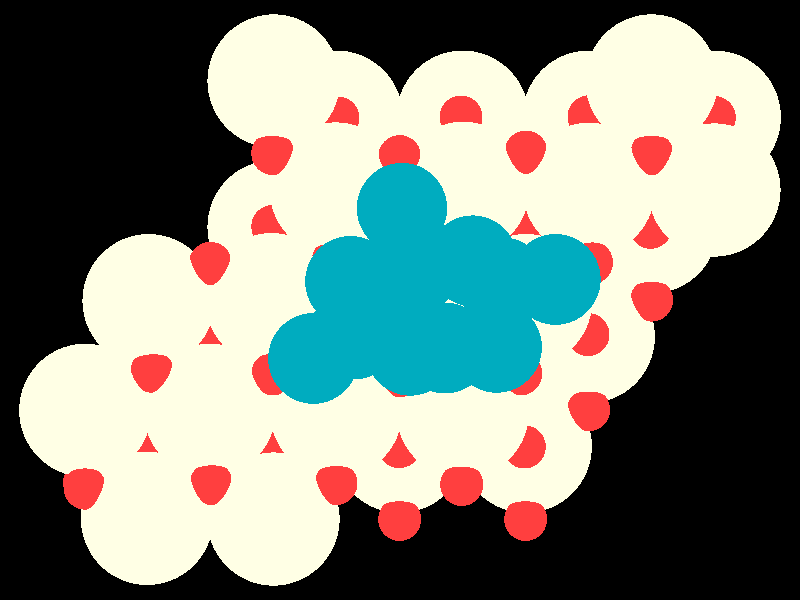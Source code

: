 #include "colors.inc"
#include "finish.inc"

global_settings {assumed_gamma 1 max_trace_level 6}
background {color White transmit 1.0}
camera {orthographic
  right -24.64*x up 18.38*y
  direction 1.00*z
  location <0,0,50.00> look_at <0,0,0>}
light_source {<  2.00,   3.00,  40.00> color White
  area_light <0.70, 0, 0>, <0, 0.70, 0>, 3, 3
  adaptive 1 jitter}

#declare simple = finish {phong 0.7}
#declare pale = finish {ambient 0.5 diffuse 0.85 roughness 0.001 specular 0.200 }
#declare intermediate = finish {ambient 0.3 diffuse 0.6 specular 0.1 roughness 0.04}
#declare vmd = finish {ambient 0.0 diffuse 0.65 phong 0.1 phong_size 40.0 specular 0.5 }
#declare jmol = finish {ambient 0.2 diffuse 0.6 specular 1 roughness 0.001 metallic}
#declare ase2 = finish {ambient 0.05 brilliance 3 diffuse 0.6 metallic specular 0.7 roughness 0.04 reflection 0.15}
#declare ase3 = finish {ambient 0.15 brilliance 2 diffuse 0.6 metallic specular 1.0 roughness 0.001 reflection 0.0}
#declare glass = finish {ambient 0.05 diffuse 0.3 specular 1.0 roughness 0.001}
#declare glass2 = finish {ambient 0.01 diffuse 0.3 specular 1.0 reflection 0.25 roughness 0.001}
#declare Rcell = 0.020;
#declare Rbond = 0.100;

#macro atom(LOC, R, COL, TRANS, FIN)
  sphere{LOC, R texture{pigment{color COL transmit TRANS} finish{FIN}}}
#end
#macro constrain(LOC, R, COL, TRANS FIN)
union{torus{R, Rcell rotate 45*z texture{pigment{color COL transmit TRANS} finish{FIN}}}
      torus{R, Rcell rotate -45*z texture{pigment{color COL transmit TRANS} finish{FIN}}}
      translate LOC}
#end

atom(< -1.95,   5.60,  -8.06>, 2.04, rgb <1.00, 1.00, 0.78>, 0.0, ase3) // #0 
atom(<  3.87,  -4.48,  -8.06>, 2.04, rgb <1.00, 1.00, 0.78>, 0.0, ase3) // #1 
atom(< -5.84,  -1.12,  -8.06>, 2.04, rgb <1.00, 1.00, 0.78>, 0.0, ase3) // #2 
atom(<  5.81,  -1.12,  -8.06>, 2.04, rgb <1.00, 1.00, 0.78>, 0.0, ase3) // #3 
atom(<  1.93,   5.60,  -8.06>, 2.04, rgb <1.00, 1.00, 0.78>, 0.0, ase3) // #4 
atom(<  7.75,   2.24,  -8.06>, 2.04, rgb <1.00, 1.00, 0.78>, 0.0, ase3) // #5 
atom(< -1.95,  -1.12,  -8.06>, 2.04, rgb <1.00, 1.00, 0.78>, 0.0, ase3) // #6 
atom(<  9.69,   5.60,  -8.06>, 2.04, rgb <1.00, 1.00, 0.78>, 0.0, ase3) // #7 
atom(<  5.81,   5.60,  -8.06>, 2.04, rgb <1.00, 1.00, 0.78>, 0.0, ase3) // #8 
atom(< -0.01,  -4.48,  -8.06>, 2.04, rgb <1.00, 1.00, 0.78>, 0.0, ase3) // #9 
atom(<  1.93,  -1.12,  -8.06>, 2.04, rgb <1.00, 1.00, 0.78>, 0.0, ase3) // #10 
atom(< -0.01,   2.24,  -8.06>, 2.04, rgb <1.00, 1.00, 0.78>, 0.0, ase3) // #11 
atom(< -7.78,  -4.48,  -8.06>, 2.04, rgb <1.00, 1.00, 0.78>, 0.0, ase3) // #12 
atom(<  3.87,   2.24,  -8.06>, 2.04, rgb <1.00, 1.00, 0.78>, 0.0, ase3) // #13 
atom(< -3.89,   2.24,  -8.06>, 2.04, rgb <1.00, 1.00, 0.78>, 0.0, ase3) // #14 
atom(< -3.89,  -4.48,  -8.06>, 2.04, rgb <1.00, 1.00, 0.78>, 0.0, ase3) // #15 
atom(< -3.90,  -6.71,  -4.95>, 2.04, rgb <1.00, 1.00, 0.78>, 0.0, ase3) // #16 
atom(<  3.88,  -0.02,  -5.01>, 2.04, rgb <1.00, 1.00, 0.78>, 0.0, ase3) // #17 
atom(< -1.97,  -3.41,  -4.96>, 2.04, rgb <1.00, 1.00, 0.78>, 0.0, ase3) // #18 
atom(<  7.75,   6.71,  -4.96>, 2.04, rgb <1.00, 1.00, 0.78>, 0.0, ase3) // #19 
atom(< -0.04,   0.01,  -5.01>, 2.04, rgb <1.00, 1.00, 0.78>, 0.0, ase3) // #20 
atom(<  1.93,  -3.43,  -4.97>, 2.04, rgb <1.00, 1.00, 0.78>, 0.0, ase3) // #21 
atom(<  1.95,   3.42,  -4.97>, 2.04, rgb <1.00, 1.00, 0.78>, 0.0, ase3) // #22 
atom(< -7.74,  -0.02,  -4.94>, 2.04, rgb <1.00, 1.00, 0.78>, 0.0, ase3) // #23 
atom(< -7.79,  -6.69,  -4.94>, 2.04, rgb <1.00, 1.00, 0.78>, 0.0, ase3) // #24 
atom(<  9.68,   3.37,  -4.97>, 2.04, rgb <1.00, 1.00, 0.78>, 0.0, ase3) // #25 
atom(< -5.86,  -3.38,  -4.95>, 2.04, rgb <1.00, 1.00, 0.78>, 0.0, ase3) // #26 
atom(< -9.69,  -3.38,  -4.86>, 2.04, rgb <1.00, 1.00, 0.78>, 0.0, ase3) // #27 
atom(< -3.96,   0.01,  -4.97>, 2.04, rgb <1.00, 1.00, 0.78>, 0.0, ase3) // #28 
atom(<  5.82,   3.39,  -4.95>, 2.04, rgb <1.00, 1.00, 0.78>, 0.0, ase3) // #29 
atom(< -1.98,   3.40,  -4.97>, 2.04, rgb <1.00, 1.00, 0.78>, 0.0, ase3) // #30 
atom(< -3.89,   6.71,  -4.96>, 2.04, rgb <1.00, 1.00, 0.78>, 0.0, ase3) // #31 
atom(< -1.95,   1.12,  -8.86>, 0.66, rgb <1.00, 0.05, 0.05>, 0.0, ase3) // #32 
atom(< -7.78,  -2.24,  -8.86>, 0.66, rgb <1.00, 0.05, 0.05>, 0.0, ase3) // #33 
atom(< -0.01,   4.48,  -8.86>, 0.66, rgb <1.00, 0.05, 0.05>, 0.0, ase3) // #34 
atom(< -9.72,  -5.60,  -8.86>, 0.66, rgb <1.00, 0.05, 0.05>, 0.0, ase3) // #35 
atom(<  3.87,  -2.24,  -8.86>, 0.66, rgb <1.00, 0.05, 0.05>, 0.0, ase3) // #36 
atom(< -3.89,   4.48,  -8.86>, 0.66, rgb <1.00, 0.05, 0.05>, 0.0, ase3) // #37 
atom(<  1.93,   1.12,  -8.86>, 0.66, rgb <1.00, 0.05, 0.05>, 0.0, ase3) // #38 
atom(< -5.84,   1.12,  -8.86>, 0.66, rgb <1.00, 0.05, 0.05>, 0.0, ase3) // #39 
atom(< -5.84,  -5.60,  -8.86>, 0.66, rgb <1.00, 0.05, 0.05>, 0.0, ase3) // #40 
atom(<  7.75,   4.48,  -8.86>, 0.66, rgb <1.00, 0.05, 0.05>, 0.0, ase3) // #41 
atom(< -0.01,  -2.24,  -8.86>, 0.66, rgb <1.00, 0.05, 0.05>, 0.0, ase3) // #42 
atom(< -1.95,  -5.60,  -8.86>, 0.66, rgb <1.00, 0.05, 0.05>, 0.0, ase3) // #43 
atom(< -3.89,  -2.24,  -8.86>, 0.66, rgb <1.00, 0.05, 0.05>, 0.0, ase3) // #44 
atom(<  3.87,   4.48,  -8.86>, 0.66, rgb <1.00, 0.05, 0.05>, 0.0, ase3) // #45 
atom(<  5.81,   1.12,  -8.86>, 0.66, rgb <1.00, 0.05, 0.05>, 0.0, ase3) // #46 
atom(<  1.93,  -5.60,  -8.86>, 0.66, rgb <1.00, 0.05, 0.05>, 0.0, ase3) // #47 
atom(< -3.89,  -6.72,  -7.27>, 0.66, rgb <1.00, 0.05, 0.05>, 0.0, ase3) // #48 
atom(< -1.95,  -3.36,  -7.27>, 0.66, rgb <1.00, 0.05, 0.05>, 0.0, ase3) // #49 
atom(< -0.01,  -6.72,  -7.27>, 0.66, rgb <1.00, 0.05, 0.05>, 0.0, ase3) // #50 
atom(< -3.89,   0.00,  -7.27>, 0.66, rgb <1.00, 0.05, 0.05>, 0.0, ase3) // #51 
atom(< -0.01,   0.00,  -7.27>, 0.66, rgb <1.00, 0.05, 0.05>, 0.0, ase3) // #52 
atom(<  7.75,   0.00,  -7.27>, 0.66, rgb <1.00, 0.05, 0.05>, 0.0, ase3) // #53 
atom(<  1.93,  -3.36,  -7.27>, 0.66, rgb <1.00, 0.05, 0.05>, 0.0, ase3) // #54 
atom(< -5.84,  -3.36,  -7.27>, 0.66, rgb <1.00, 0.05, 0.05>, 0.0, ase3) // #55 
atom(<  5.81,  -3.36,  -7.27>, 0.66, rgb <1.00, 0.05, 0.05>, 0.0, ase3) // #56 
atom(< -7.78,  -6.72,  -7.27>, 0.66, rgb <1.00, 0.05, 0.05>, 0.0, ase3) // #57 
atom(<  3.87,   0.00,  -7.27>, 0.66, rgb <1.00, 0.05, 0.05>, 0.0, ase3) // #58 
atom(<  3.87,  -6.72,  -7.27>, 0.66, rgb <1.00, 0.05, 0.05>, 0.0, ase3) // #59 
atom(<  9.69,   3.36,  -7.27>, 0.66, rgb <1.00, 0.05, 0.05>, 0.0, ase3) // #60 
atom(<  5.81,   3.36,  -7.27>, 0.66, rgb <1.00, 0.05, 0.05>, 0.0, ase3) // #61 
atom(< -1.95,   3.36,  -7.27>, 0.66, rgb <1.00, 0.05, 0.05>, 0.0, ase3) // #62 
atom(<  1.93,   3.36,  -7.27>, 0.66, rgb <1.00, 0.05, 0.05>, 0.0, ase3) // #63 
atom(< -0.02,  -4.49,  -5.77>, 0.66, rgb <1.00, 0.05, 0.05>, 0.0, ase3) // #64 
atom(< -3.92,   2.25,  -5.78>, 0.66, rgb <1.00, 0.05, 0.05>, 0.0, ase3) // #65 
atom(<  9.68,   5.59,  -5.78>, 0.66, rgb <1.00, 0.05, 0.05>, 0.0, ase3) // #66 
atom(<  5.82,   5.61,  -5.77>, 0.66, rgb <1.00, 0.05, 0.05>, 0.0, ase3) // #67 
atom(<  7.72,   2.23,  -5.76>, 0.66, rgb <1.00, 0.05, 0.05>, 0.0, ase3) // #68 
atom(<  1.93,  -1.15,  -5.77>, 0.66, rgb <1.00, 0.05, 0.05>, 0.0, ase3) // #69 
atom(< -1.91,   5.57,  -5.77>, 0.66, rgb <1.00, 0.05, 0.05>, 0.0, ase3) // #70 
atom(< -5.80,  -1.13,  -5.78>, 0.66, rgb <1.00, 0.05, 0.05>, 0.0, ase3) // #71 
atom(< -1.97,  -1.13,  -5.75>, 0.66, rgb <1.00, 0.05, 0.05>, 0.0, ase3) // #72 
atom(< -0.06,   2.27,  -5.79>, 0.66, rgb <1.00, 0.05, 0.05>, 0.0, ase3) // #73 
atom(<  5.79,  -1.06,  -5.72>, 0.66, rgb <1.00, 0.05, 0.05>, 0.0, ase3) // #74 
atom(< -3.90,  -4.46,  -5.76>, 0.66, rgb <1.00, 0.05, 0.05>, 0.0, ase3) // #75 
atom(<  3.94,   2.24,  -5.75>, 0.66, rgb <1.00, 0.05, 0.05>, 0.0, ase3) // #76 
atom(<  1.88,   5.60,  -5.75>, 0.66, rgb <1.00, 0.05, 0.05>, 0.0, ase3) // #77 
atom(< -7.73,  -4.52,  -5.74>, 0.66, rgb <1.00, 0.05, 0.05>, 0.0, ase3) // #78 
atom(<  3.83,  -4.50,  -5.74>, 0.66, rgb <1.00, 0.05, 0.05>, 0.0, ase3) // #79 
atom(< -0.01,   4.39,  -3.97>, 0.66, rgb <1.00, 0.05, 0.05>, 0.0, ase3) // #80 
atom(<  7.75,   4.49,  -4.19>, 0.66, rgb <1.00, 0.05, 0.05>, 0.0, ase3) // #81 
atom(<  3.88,   4.53,  -4.21>, 0.66, rgb <1.00, 0.05, 0.05>, 0.0, ase3) // #82 
atom(< -9.70,  -5.76,  -4.14>, 0.66, rgb <1.00, 0.05, 0.05>, 0.0, ase3) // #83 
atom(< -2.07,   1.19,  -4.23>, 0.66, rgb <1.00, 0.05, 0.05>, 0.0, ase3) // #84 
atom(< -3.92,  -2.26,  -4.04>, 0.66, rgb <1.00, 0.05, 0.05>, 0.0, ase3) // #85 
atom(< -5.81,  -5.62,  -4.16>, 0.66, rgb <1.00, 0.05, 0.05>, 0.0, ase3) // #86 
atom(< -7.64,  -2.18,  -4.15>, 0.66, rgb <1.00, 0.05, 0.05>, 0.0, ase3) // #87 
atom(<  1.91,   1.17,  -4.46>, 0.66, rgb <1.00, 0.05, 0.05>, 0.0, ase3) // #88 
atom(< -0.00,  -2.32,  -4.17>, 0.66, rgb <1.00, 0.05, 0.05>, 0.0, ase3) // #89 
atom(< -1.97,  -5.62,  -4.19>, 0.66, rgb <1.00, 0.05, 0.05>, 0.0, ase3) // #90 
atom(< -5.84,   1.12,  -4.19>, 0.66, rgb <1.00, 0.05, 0.05>, 0.0, ase3) // #91 
atom(<  5.90,   1.15,  -3.97>, 0.66, rgb <1.00, 0.05, 0.05>, 0.0, ase3) // #92 
atom(<  3.72,  -2.26,  -3.97>, 0.66, rgb <1.00, 0.05, 0.05>, 0.0, ase3) // #93 
atom(<  1.90,  -5.65,  -4.18>, 0.66, rgb <1.00, 0.05, 0.05>, 0.0, ase3) // #94 
atom(< -3.92,   4.49,  -4.20>, 0.66, rgb <1.00, 0.05, 0.05>, 0.0, ase3) // #95 
atom(<  0.32,  -1.54,  -2.32>, 1.39, rgb <0.00, 0.41, 0.52>, 0.0, ase3) // #96 
atom(<  2.24,   1.20,  -2.48>, 1.39, rgb <0.00, 0.41, 0.52>, 0.0, ase3) // #97 
atom(<  0.42,   0.92,  -0.65>, 1.39, rgb <0.00, 0.41, 0.52>, 0.0, ase3) // #98 
atom(< -1.53,   0.57,  -2.37>, 1.39, rgb <0.00, 0.41, 0.52>, 0.0, ase3) // #99 
atom(<  2.98,  -1.45,  -2.24>, 1.39, rgb <0.00, 0.41, 0.52>, 0.0, ase3) // #100 
atom(<  1.39,  -1.47,   0.00>, 1.39, rgb <0.00, 0.41, 0.52>, 0.0, ase3) // #101 
atom(<  0.06,   2.81,  -2.49>, 1.39, rgb <0.00, 0.41, 0.52>, 0.0, ase3) // #102 
atom(< -2.67,  -1.79,  -2.43>, 1.39, rgb <0.00, 0.41, 0.52>, 0.0, ase3) // #103 
atom(< -1.41,  -1.04,  -0.28>, 1.39, rgb <0.00, 0.41, 0.52>, 0.0, ase3) // #104 
atom(<  3.14,   0.53,  -0.20>, 1.39, rgb <0.00, 0.41, 0.52>, 0.0, ase3) // #105 
atom(<  4.79,   0.63,  -2.27>, 1.39, rgb <0.00, 0.41, 0.52>, 0.0, ase3) // #106 
